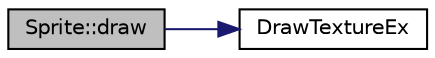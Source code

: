 digraph "Sprite::draw"
{
 // LATEX_PDF_SIZE
  edge [fontname="Helvetica",fontsize="10",labelfontname="Helvetica",labelfontsize="10"];
  node [fontname="Helvetica",fontsize="10",shape=record];
  rankdir="LR";
  Node1 [label="Sprite::draw",height=0.2,width=0.4,color="black", fillcolor="grey75", style="filled", fontcolor="black",tooltip=" "];
  Node1 -> Node2 [color="midnightblue",fontsize="10",style="solid",fontname="Helvetica"];
  Node2 [label="DrawTextureEx",height=0.2,width=0.4,color="black", fillcolor="white", style="filled",URL="$raylib_8h.html#af1ab1c1bc4554443238c379fa5e46b46",tooltip=" "];
}

